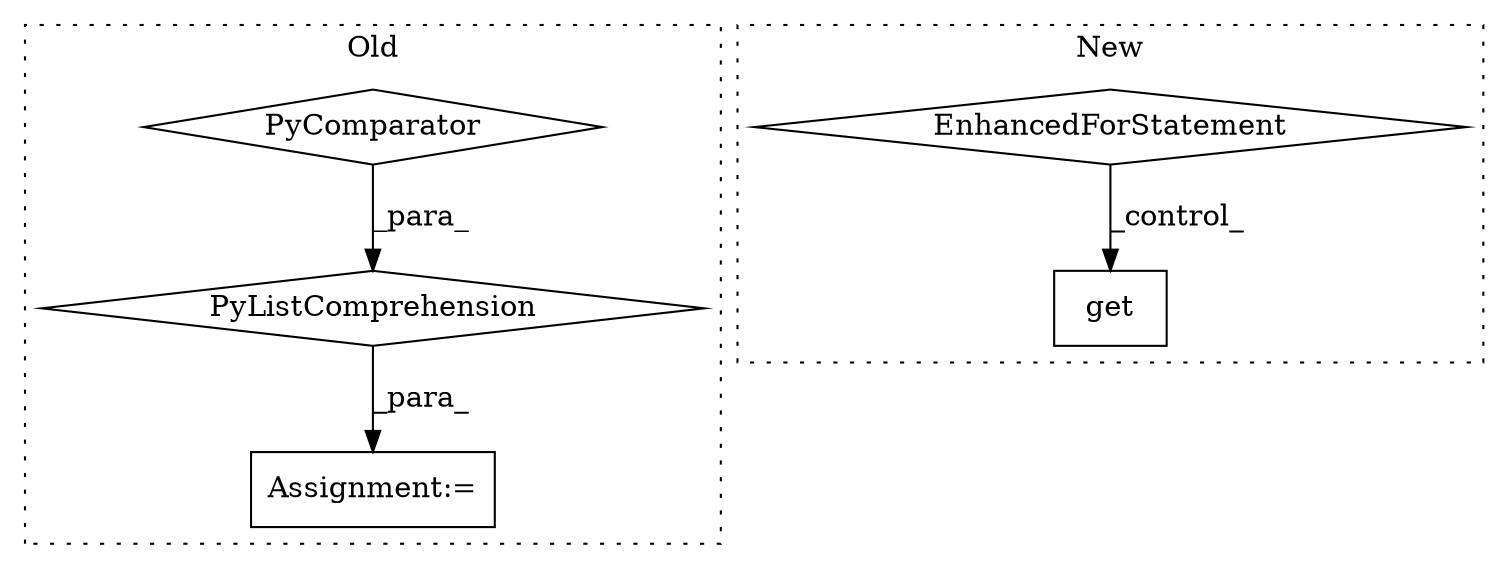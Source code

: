 digraph G {
subgraph cluster0 {
1 [label="PyComparator" a="113" s="6939" l="29" shape="diamond"];
3 [label="Assignment:=" a="7" s="6821" l="12" shape="box"];
5 [label="PyListComprehension" a="109" s="6833" l="143" shape="diamond"];
label = "Old";
style="dotted";
}
subgraph cluster1 {
2 [label="get" a="32" s="7025" l="5" shape="box"];
4 [label="EnhancedForStatement" a="70" s="6861,6970" l="53,2" shape="diamond"];
label = "New";
style="dotted";
}
1 -> 5 [label="_para_"];
4 -> 2 [label="_control_"];
5 -> 3 [label="_para_"];
}